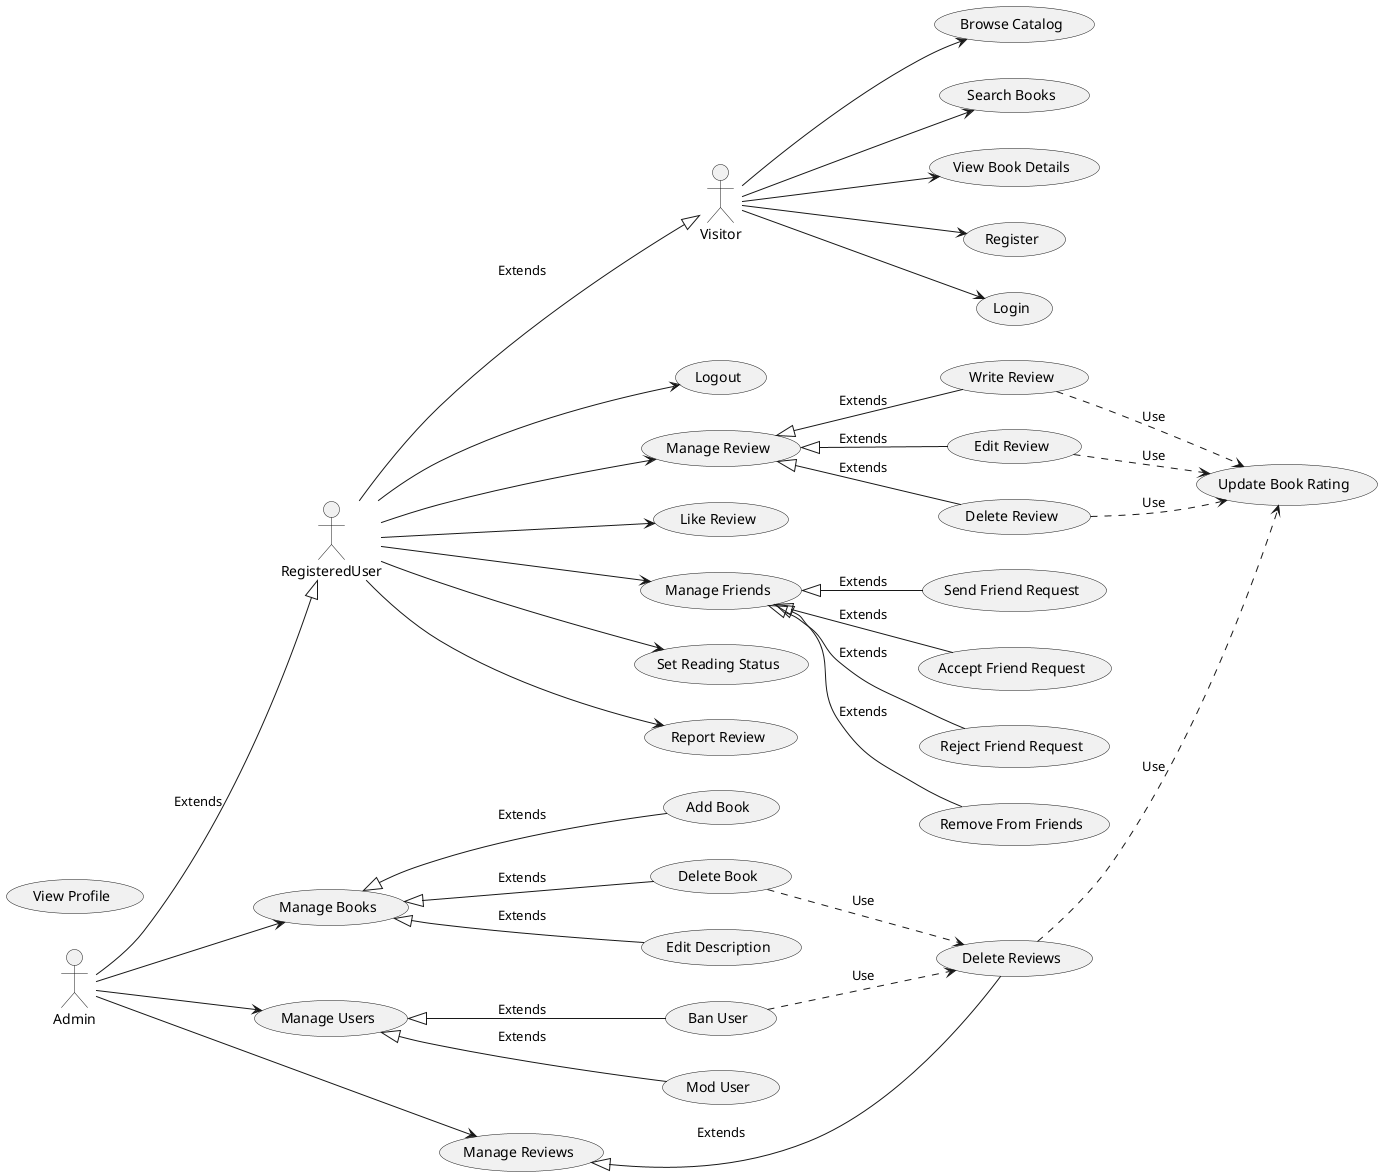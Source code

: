 @startuml
left to right direction

actor Visitor
actor RegisteredUser
actor Admin

Admin --|> RegisteredUser : Extends
RegisteredUser --|> Visitor : Extends 

usecase "Browse Catalog" as UC_Browse
usecase "Search Books" as UC_Search
usecase "View Book Details" as UC_ViewBook
usecase "Register" as UC_Register
usecase "Login" as UC_Login

usecase "Logout" as UC_Logout
usecase "Manage Review" as UC_ManageReview
usecase "Write Review" as UC_WriteReview
usecase "Edit Review" as UC_EditReview
usecase "Delete Review" as UC_DeleteReview
usecase "Like Review" as UC_LikeReview
usecase "View Profile" as UC_ViewProfile
usecase "Manage Friends" as UC_ManageFriends
usecase "Send Friend Request" as UC_SendFriendRequest
usecase "Accept Friend Request" as UC_AcceptFriendRequest
usecase "Reject Friend Request" as UC_RejectFriendRequest
usecase "Remove From Friends" as UC_RemoveFromFriends
usecase "Set Reading Status" as UC_Status
usecase "Report Review" as UC_ReportReview

usecase "Update Book Rating" as UC_UpdateRating

usecase "Manage Books" as UC_ManageBooks
usecase "Manage Users" as UC_ManageUsers
usecase "Manage Reviews" as UC_ManageAllReviews
usecase "Add Book" as UC_AddBook
usecase "Delete Book" as UC_DeleteBook
usecase "Edit Description" as UC_EditDescription
usecase "Ban User" as UC_BanUser
usecase "Mod User" as UC_ModUser
usecase "Delete Reviews" as UC_DeleteReviews

Visitor --> UC_Browse
Visitor --> UC_Search
Visitor --> UC_ViewBook
Visitor --> UC_Register
Visitor --> UC_Login

RegisteredUser --> UC_Logout
RegisteredUser --> UC_ManageReview
RegisteredUser --> UC_LikeReview
RegisteredUser --> UC_ManageFriends
RegisteredUser --> UC_Status
RegisteredUser --> UC_ReportReview

Admin --> UC_ManageBooks
Admin --> UC_ManageUsers
Admin --> UC_ManageAllReviews

UC_WriteReview ..> UC_UpdateRating : Use
UC_EditReview ..> UC_UpdateRating : Use
UC_DeleteReview ..> UC_UpdateRating : Use

UC_DeleteBook ..> UC_DeleteReviews : Use
UC_BanUser ..> UC_DeleteReviews : Use
UC_DeleteReviews ..> UC_UpdateRating : Use

UC_ManageFriends  <|-- UC_SendFriendRequest : Extends
UC_ManageFriends  <|-- UC_AcceptFriendRequest : Extends
UC_ManageFriends  <|-- UC_RejectFriendRequest : Extends
UC_ManageFriends  <|-- UC_RemoveFromFriends : Extends

UC_ManageReview <|-- UC_WriteReview : Extends
UC_ManageReview <|-- UC_EditReview : Extends
UC_ManageReview <|-- UC_DeleteReview : Extends

UC_ManageBooks <|-- UC_AddBook : Extends
UC_ManageBooks <|-- UC_DeleteBook : Extends
UC_ManageBooks <|-- UC_EditDescription : Extends

UC_ManageUsers <|-- UC_BanUser : Extends
UC_ManageUsers <|-- UC_ModUser : Extends

UC_ManageAllReviews  <|-- UC_DeleteReviews : Extends

@enduml
